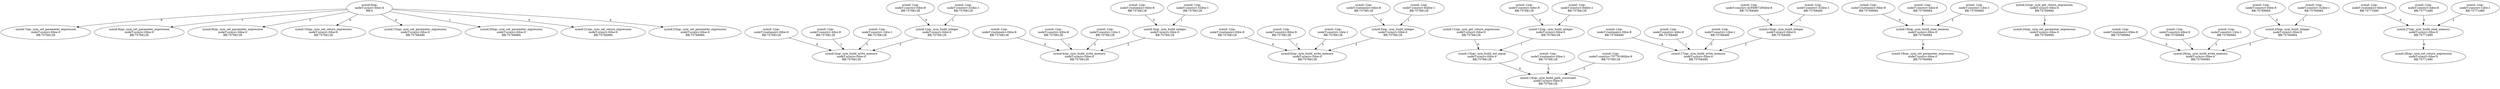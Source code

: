 digraph G {
0[label="symid:0|op:
nodeT:sym|cv:0|bw:0
BB:0
"];
1[label="symid:1|op:_sym_build_integer
nodeT:sym|cv:0|bw:0
BB:75768128
"];
2[label="symid:-1|op:
nodeT:const|cv:0|bw:8
BB:75768128
"];
3[label="symid:-1|op:
nodeT:const|cv:32|bw:1
BB:75768128
"];
4[label="symid:2|op:_sym_build_write_memory
nodeT:sym|cv:0|bw:0
BB:75768128
"];
5[label="symid:-1|op:
nodeT:runtime|cv:0|bw:8
BB:75768128
"];
6[label="symid:-1|op:
nodeT:const|cv:4|bw:8
BB:75768128
"];
7[label="symid:-1|op:
nodeT:const|cv:1|bw:1
BB:75768128
"];
8[label="symid:3|op:_sym_build_integer
nodeT:sym|cv:0|bw:0
BB:75768128
"];
9[label="symid:-1|op:
nodeT:runtime|cv:0|bw:8
BB:75768128
"];
10[label="symid:-1|op:
nodeT:const|cv:32|bw:1
BB:75768128
"];
11[label="symid:4|op:_sym_build_write_memory
nodeT:sym|cv:0|bw:0
BB:75768128
"];
12[label="symid:-1|op:
nodeT:runtime|cv:0|bw:8
BB:75768128
"];
13[label="symid:-1|op:
nodeT:const|cv:4|bw:8
BB:75768128
"];
14[label="symid:-1|op:
nodeT:const|cv:1|bw:1
BB:75768128
"];
15[label="symid:5|op:_sym_build_integer
nodeT:sym|cv:0|bw:0
BB:75768128
"];
16[label="symid:-1|op:
nodeT:runtime|cv:0|bw:8
BB:75768128
"];
17[label="symid:-1|op:
nodeT:const|cv:64|bw:1
BB:75768128
"];
18[label="symid:6|op:_sym_build_write_memory
nodeT:sym|cv:0|bw:0
BB:75768128
"];
19[label="symid:-1|op:
nodeT:runtime|cv:0|bw:8
BB:75768128
"];
20[label="symid:-1|op:
nodeT:const|cv:8|bw:8
BB:75768128
"];
21[label="symid:-1|op:
nodeT:const|cv:1|bw:1
BB:75768128
"];
22[label="symid:7|op:_sym_set_parameter_expression
nodeT:sym|cv:0|bw:0
BB:75768128
"];
23[label="symid:8|op:_sym_set_parameter_expression
nodeT:sym|cv:0|bw:0
BB:75768128
"];
24[label="symid:9|op:_sym_set_parameter_expression
nodeT:sym|cv:0|bw:0
BB:75768128
"];
25[label="symid:10|op:_sym_set_return_expression
nodeT:sym|cv:0|bw:0
BB:75768128
"];
26[label="symid:11|op:_sym_get_return_expression
nodeT:sym|cv:0|bw:0
BB:75768128
"];
27[label="symid:12|op:_sym_build_integer
nodeT:sym|cv:0|bw:0
BB:75768128
"];
28[label="symid:-1|op:
nodeT:const|cv:4|bw:8
BB:75768128
"];
29[label="symid:-1|op:
nodeT:const|cv:64|bw:1
BB:75768128
"];
30[label="symid:13|op:_sym_build_not_equal
nodeT:sym|cv:0|bw:0
BB:75768128
"];
31[label="symid:14|op:_sym_build_path_constraint
nodeT:sym|cv:0|bw:0
BB:75768128
"];
32[label="symid:-1|op:
nodeT:runtime|cv:0|bw:1
BB:75768128
"];
33[label="symid:-1|op:
nodeT:const|cv:75770160|bw:8
BB:75768128
"];
34[label="symid:15|op:_sym_set_parameter_expression
nodeT:sym|cv:0|bw:0
BB:75768480
"];
35[label="symid:16|op:_sym_build_integer
nodeT:sym|cv:0|bw:0
BB:75768480
"];
36[label="symid:-1|op:
nodeT:const|cv:4294967295|bw:8
BB:75768480
"];
37[label="symid:-1|op:
nodeT:const|cv:32|bw:1
BB:75768480
"];
38[label="symid:17|op:_sym_build_write_memory
nodeT:sym|cv:0|bw:0
BB:75768480
"];
39[label="symid:-1|op:
nodeT:runtime|cv:0|bw:8
BB:75768480
"];
40[label="symid:-1|op:
nodeT:const|cv:4|bw:8
BB:75768480
"];
41[label="symid:-1|op:
nodeT:const|cv:1|bw:1
BB:75768480
"];
42[label="symid:18|op:_sym_build_read_memory
nodeT:sym|cv:0|bw:0
BB:75769984
"];
43[label="symid:-1|op:
nodeT:runtime|cv:0|bw:8
BB:75769984
"];
44[label="symid:-1|op:
nodeT:const|cv:4|bw:8
BB:75769984
"];
45[label="symid:-1|op:
nodeT:const|cv:1|bw:1
BB:75769984
"];
46[label="symid:19|op:_sym_set_parameter_expression
nodeT:sym|cv:0|bw:0
BB:75769984
"];
47[label="symid:20|op:_sym_set_parameter_expression
nodeT:sym|cv:0|bw:0
BB:75769984
"];
48[label="symid:21|op:_sym_set_return_expression
nodeT:sym|cv:0|bw:0
BB:75769984
"];
49[label="symid:22|op:_sym_get_return_expression
nodeT:sym|cv:0|bw:0
BB:75769984
"];
50[label="symid:23|op:_sym_set_parameter_expression
nodeT:sym|cv:0|bw:0
BB:75769984
"];
51[label="symid:24|op:_sym_set_parameter_expression
nodeT:sym|cv:0|bw:0
BB:75769984
"];
52[label="symid:25|op:_sym_build_integer
nodeT:sym|cv:0|bw:0
BB:75769984
"];
53[label="symid:-1|op:
nodeT:const|cv:0|bw:8
BB:75769984
"];
54[label="symid:-1|op:
nodeT:const|cv:32|bw:1
BB:75769984
"];
55[label="symid:26|op:_sym_build_write_memory
nodeT:sym|cv:0|bw:0
BB:75769984
"];
56[label="symid:-1|op:
nodeT:runtime|cv:0|bw:8
BB:75769984
"];
57[label="symid:-1|op:
nodeT:const|cv:4|bw:8
BB:75769984
"];
58[label="symid:-1|op:
nodeT:const|cv:1|bw:1
BB:75769984
"];
59[label="symid:27|op:_sym_build_read_memory
nodeT:sym|cv:0|bw:0
BB:75771680
"];
60[label="symid:-1|op:
nodeT:runtime|cv:0|bw:8
BB:75771680
"];
61[label="symid:-1|op:
nodeT:const|cv:4|bw:8
BB:75771680
"];
62[label="symid:-1|op:
nodeT:const|cv:1|bw:1
BB:75771680
"];
63[label="symid:28|op:_sym_set_return_expression
nodeT:sym|cv:0|bw:0
BB:75771680
"];
0->22 [label=0];
0->23 [label=1];
0->24 [label=2];
0->25 [label=0];
0->34 [label=0];
0->47 [label=1];
0->48 [label=0];
0->50 [label=0];
1->4 [label=2];
2->1 [label=0];
3->1 [label=1];
5->4 [label=0];
6->4 [label=1];
7->4 [label=3];
8->11 [label=2];
9->8 [label=0];
10->8 [label=1];
12->11 [label=0];
13->11 [label=1];
14->11 [label=3];
15->18 [label=2];
16->15 [label=0];
17->15 [label=1];
19->18 [label=0];
20->18 [label=1];
21->18 [label=3];
26->30 [label=0];
27->30 [label=1];
28->27 [label=0];
29->27 [label=1];
30->31 [label=0];
32->31 [label=1];
33->31 [label=2];
35->38 [label=2];
36->35 [label=0];
37->35 [label=1];
39->38 [label=0];
40->38 [label=1];
41->38 [label=3];
42->46 [label=0];
43->42 [label=0];
44->42 [label=1];
45->42 [label=2];
49->51 [label=1];
52->55 [label=2];
53->52 [label=0];
54->52 [label=1];
56->55 [label=0];
57->55 [label=1];
58->55 [label=3];
59->63 [label=0];
60->59 [label=0];
61->59 [label=1];
62->59 [label=2];
}
